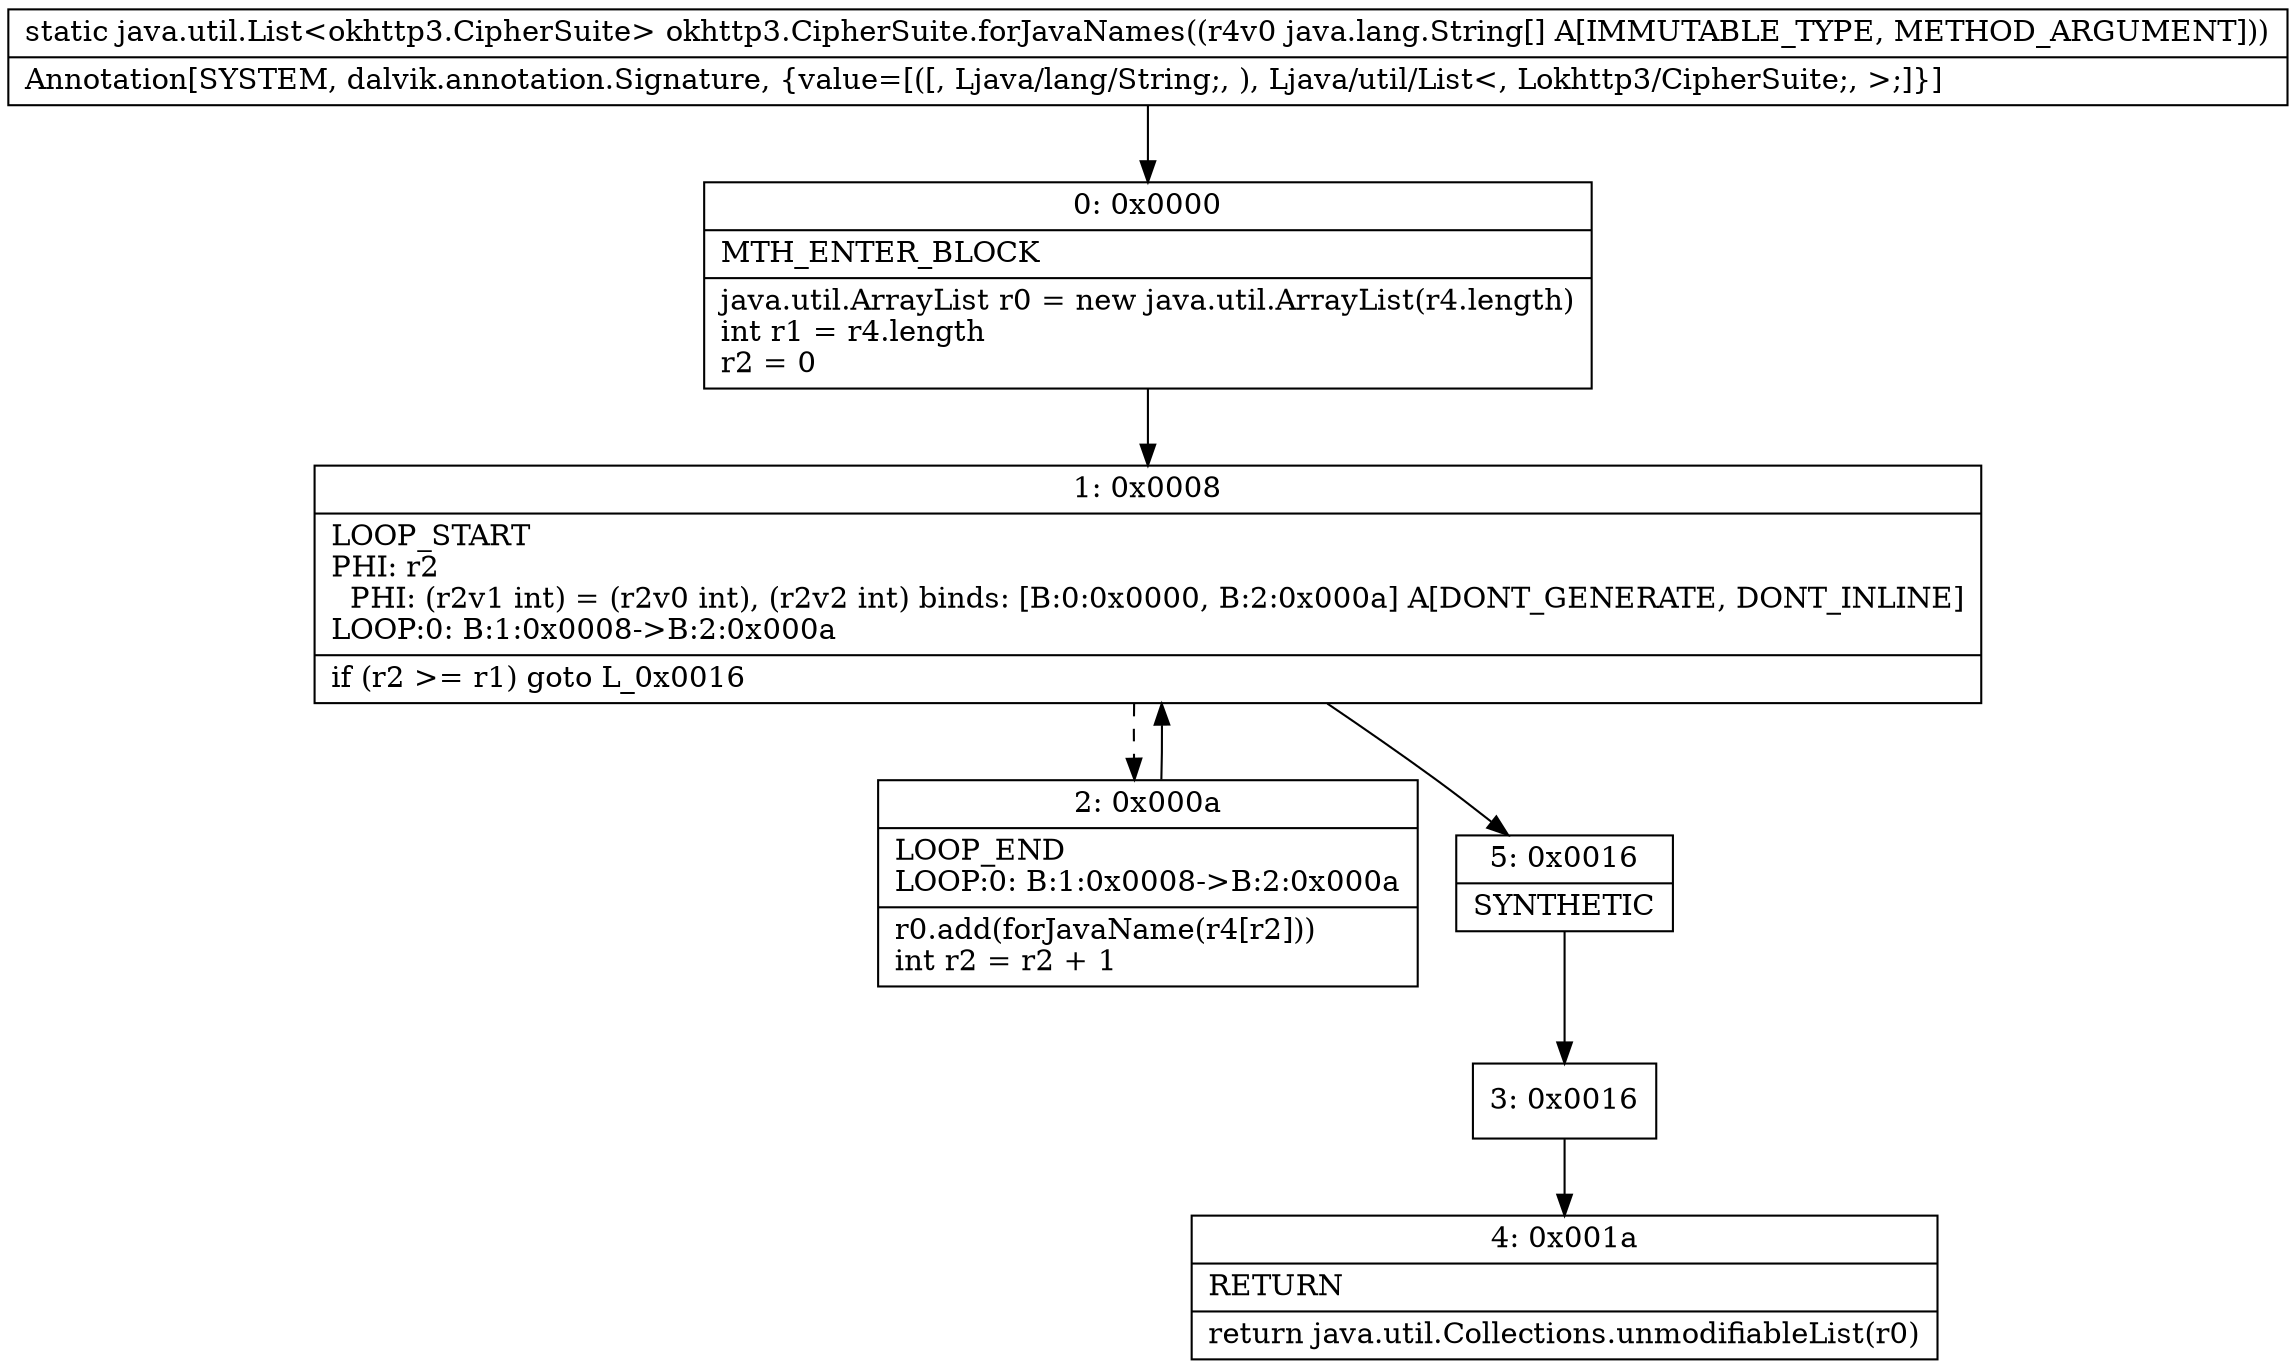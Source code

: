 digraph "CFG forokhttp3.CipherSuite.forJavaNames([Ljava\/lang\/String;)Ljava\/util\/List;" {
Node_0 [shape=record,label="{0\:\ 0x0000|MTH_ENTER_BLOCK\l|java.util.ArrayList r0 = new java.util.ArrayList(r4.length)\lint r1 = r4.length\lr2 = 0\l}"];
Node_1 [shape=record,label="{1\:\ 0x0008|LOOP_START\lPHI: r2 \l  PHI: (r2v1 int) = (r2v0 int), (r2v2 int) binds: [B:0:0x0000, B:2:0x000a] A[DONT_GENERATE, DONT_INLINE]\lLOOP:0: B:1:0x0008\-\>B:2:0x000a\l|if (r2 \>= r1) goto L_0x0016\l}"];
Node_2 [shape=record,label="{2\:\ 0x000a|LOOP_END\lLOOP:0: B:1:0x0008\-\>B:2:0x000a\l|r0.add(forJavaName(r4[r2]))\lint r2 = r2 + 1\l}"];
Node_3 [shape=record,label="{3\:\ 0x0016}"];
Node_4 [shape=record,label="{4\:\ 0x001a|RETURN\l|return java.util.Collections.unmodifiableList(r0)\l}"];
Node_5 [shape=record,label="{5\:\ 0x0016|SYNTHETIC\l}"];
MethodNode[shape=record,label="{static java.util.List\<okhttp3.CipherSuite\> okhttp3.CipherSuite.forJavaNames((r4v0 java.lang.String[] A[IMMUTABLE_TYPE, METHOD_ARGUMENT]))  | Annotation[SYSTEM, dalvik.annotation.Signature, \{value=[([, Ljava\/lang\/String;, ), Ljava\/util\/List\<, Lokhttp3\/CipherSuite;, \>;]\}]\l}"];
MethodNode -> Node_0;
Node_0 -> Node_1;
Node_1 -> Node_2[style=dashed];
Node_1 -> Node_5;
Node_2 -> Node_1;
Node_3 -> Node_4;
Node_5 -> Node_3;
}

